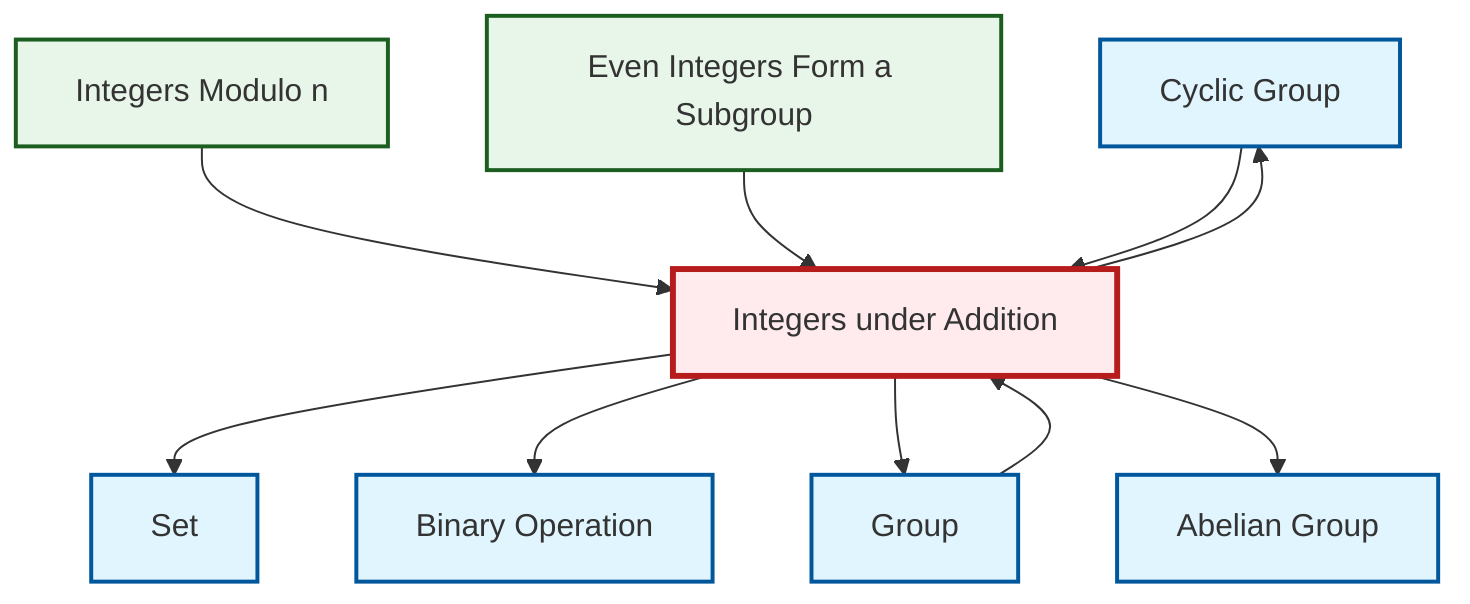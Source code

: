 graph TD
    classDef definition fill:#e1f5fe,stroke:#01579b,stroke-width:2px
    classDef theorem fill:#f3e5f5,stroke:#4a148c,stroke-width:2px
    classDef axiom fill:#fff3e0,stroke:#e65100,stroke-width:2px
    classDef example fill:#e8f5e9,stroke:#1b5e20,stroke-width:2px
    classDef current fill:#ffebee,stroke:#b71c1c,stroke-width:3px
    def-cyclic-group["Cyclic Group"]:::definition
    ex-integers-addition["Integers under Addition"]:::example
    def-set["Set"]:::definition
    ex-even-integers-subgroup["Even Integers Form a Subgroup"]:::example
    def-group["Group"]:::definition
    def-binary-operation["Binary Operation"]:::definition
    def-abelian-group["Abelian Group"]:::definition
    ex-quotient-integers-mod-n["Integers Modulo n"]:::example
    def-group --> ex-integers-addition
    ex-integers-addition --> def-set
    ex-integers-addition --> def-binary-operation
    ex-quotient-integers-mod-n --> ex-integers-addition
    ex-integers-addition --> def-group
    ex-even-integers-subgroup --> ex-integers-addition
    ex-integers-addition --> def-cyclic-group
    def-cyclic-group --> ex-integers-addition
    ex-integers-addition --> def-abelian-group
    class ex-integers-addition current